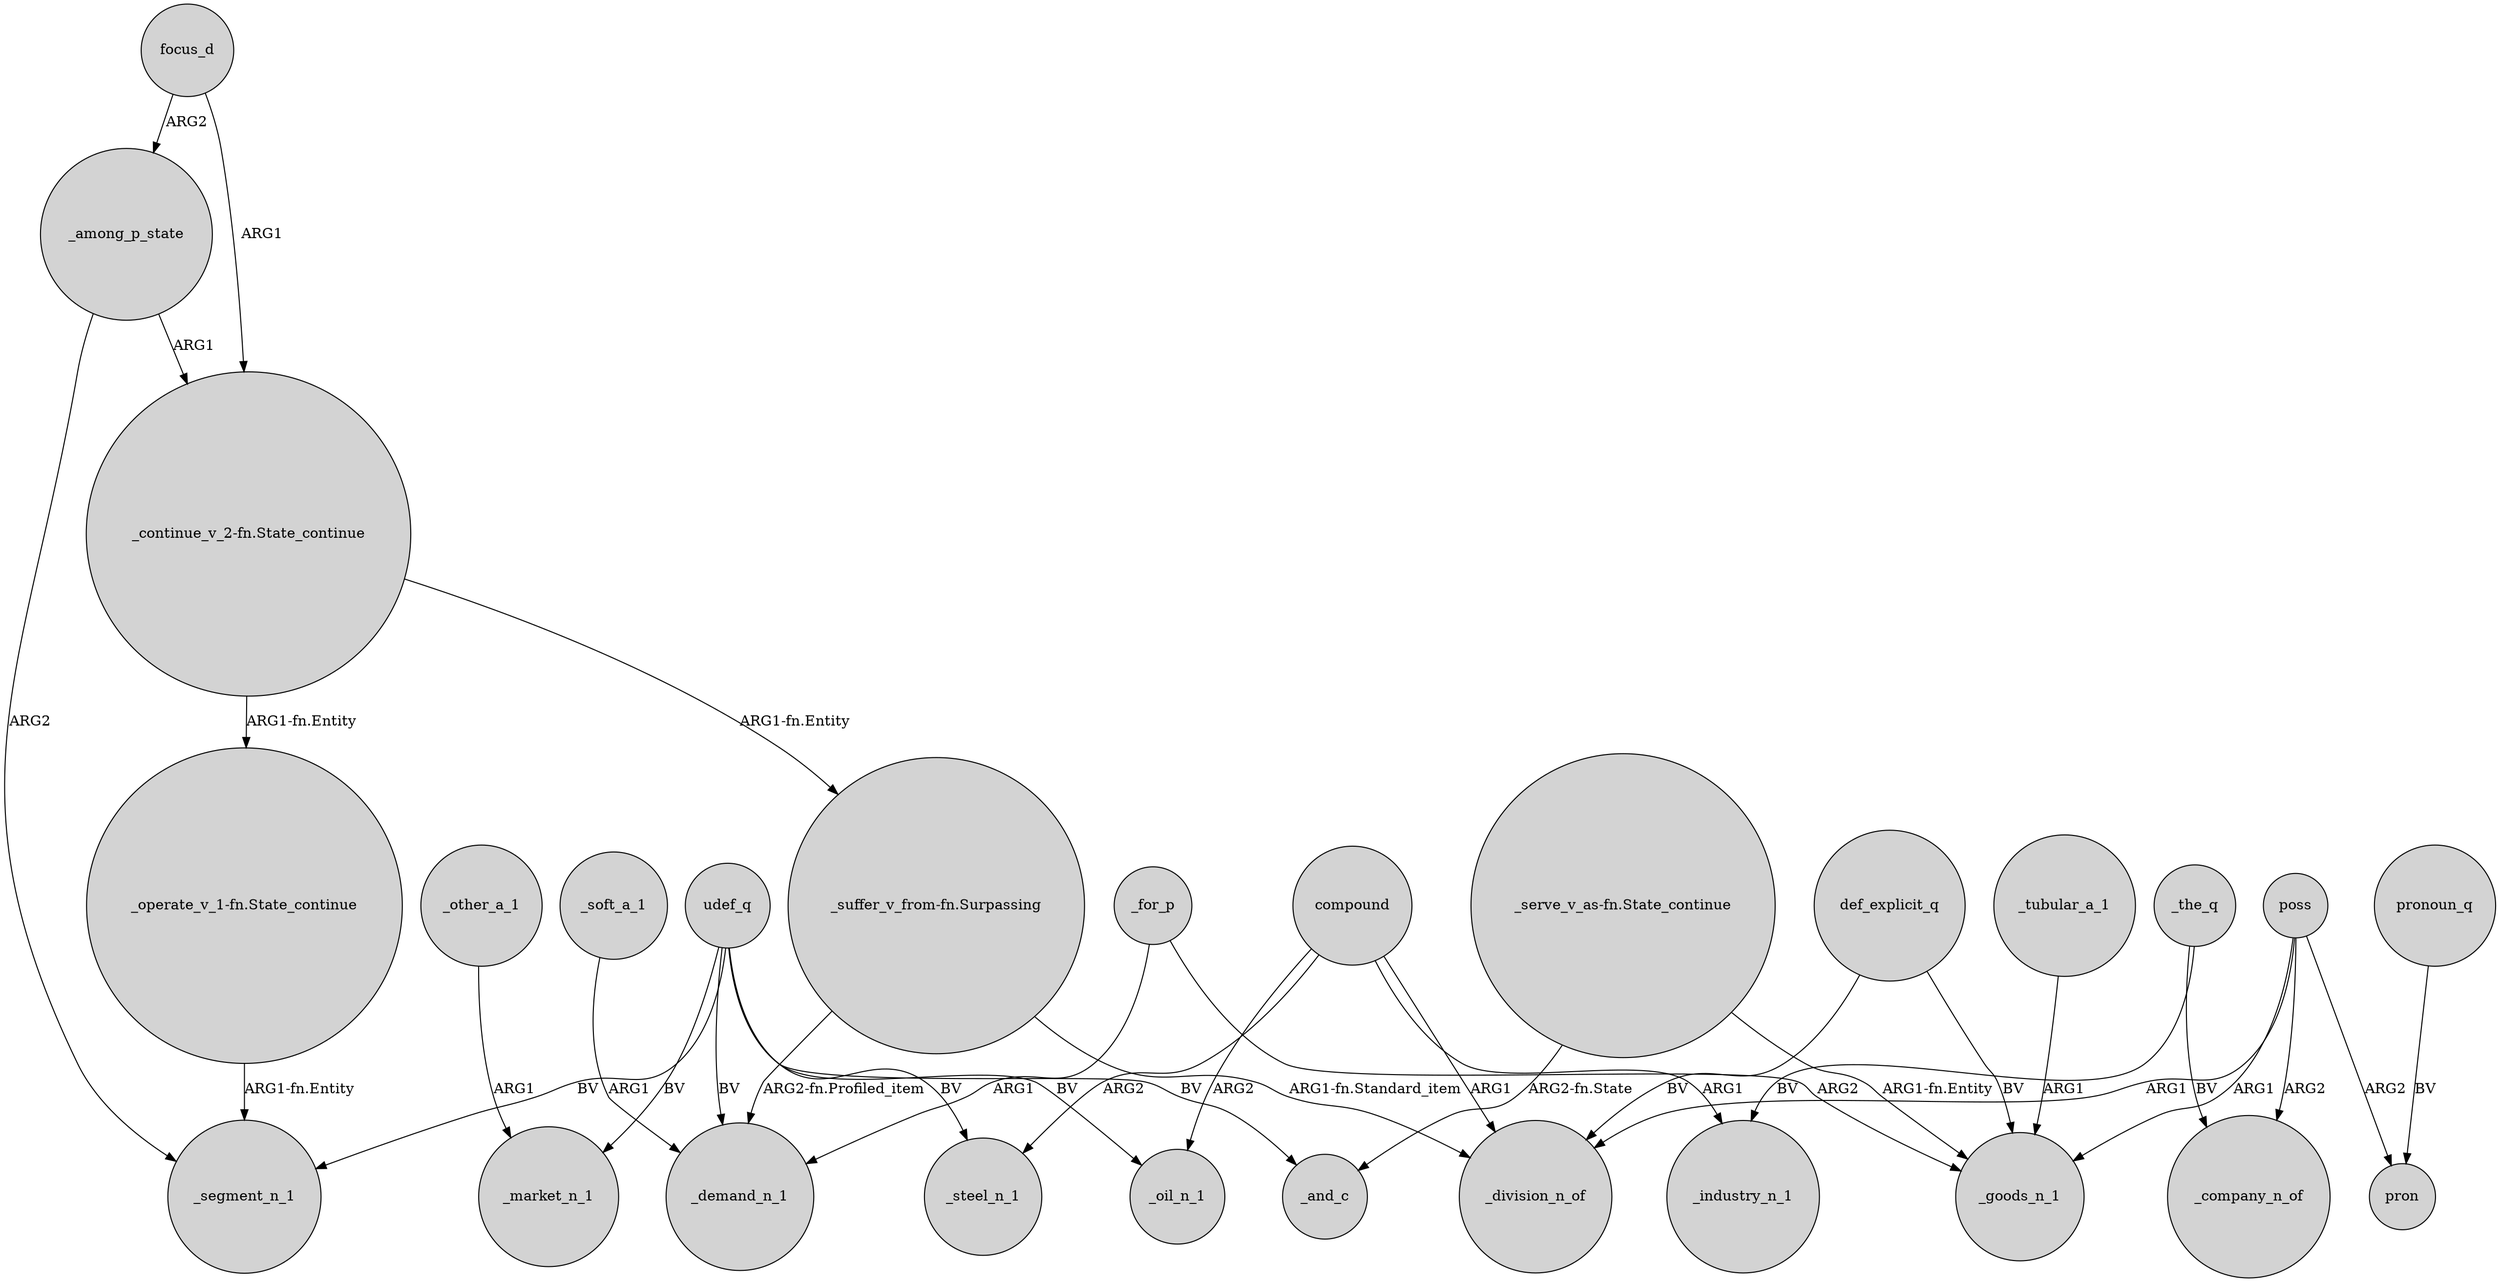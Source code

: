 digraph {
	node [shape=circle style=filled]
	_among_p_state -> _segment_n_1 [label=ARG2]
	_for_p -> _demand_n_1 [label=ARG1]
	udef_q -> _market_n_1 [label=BV]
	def_explicit_q -> _division_n_of [label=BV]
	_tubular_a_1 -> _goods_n_1 [label=ARG1]
	_among_p_state -> "_continue_v_2-fn.State_continue" [label=ARG1]
	"_operate_v_1-fn.State_continue" -> _segment_n_1 [label="ARG1-fn.Entity"]
	udef_q -> _oil_n_1 [label=BV]
	"_suffer_v_from-fn.Surpassing" -> _division_n_of [label="ARG1-fn.Standard_item"]
	_other_a_1 -> _market_n_1 [label=ARG1]
	"_serve_v_as-fn.State_continue" -> _goods_n_1 [label="ARG1-fn.Entity"]
	"_continue_v_2-fn.State_continue" -> "_suffer_v_from-fn.Surpassing" [label="ARG1-fn.Entity"]
	udef_q -> _segment_n_1 [label=BV]
	_soft_a_1 -> _demand_n_1 [label=ARG1]
	udef_q -> _and_c [label=BV]
	"_continue_v_2-fn.State_continue" -> "_operate_v_1-fn.State_continue" [label="ARG1-fn.Entity"]
	compound -> _industry_n_1 [label=ARG1]
	udef_q -> _steel_n_1 [label=BV]
	pronoun_q -> pron [label=BV]
	poss -> pron [label=ARG2]
	poss -> _company_n_of [label=ARG2]
	poss -> _goods_n_1 [label=ARG1]
	"_serve_v_as-fn.State_continue" -> _and_c [label="ARG2-fn.State"]
	focus_d -> "_continue_v_2-fn.State_continue" [label=ARG1]
	udef_q -> _demand_n_1 [label=BV]
	compound -> _oil_n_1 [label=ARG2]
	compound -> _division_n_of [label=ARG1]
	compound -> _steel_n_1 [label=ARG2]
	poss -> _division_n_of [label=ARG1]
	focus_d -> _among_p_state [label=ARG2]
	def_explicit_q -> _goods_n_1 [label=BV]
	"_suffer_v_from-fn.Surpassing" -> _demand_n_1 [label="ARG2-fn.Profiled_item"]
	_the_q -> _company_n_of [label=BV]
	_the_q -> _industry_n_1 [label=BV]
	_for_p -> _goods_n_1 [label=ARG2]
}
